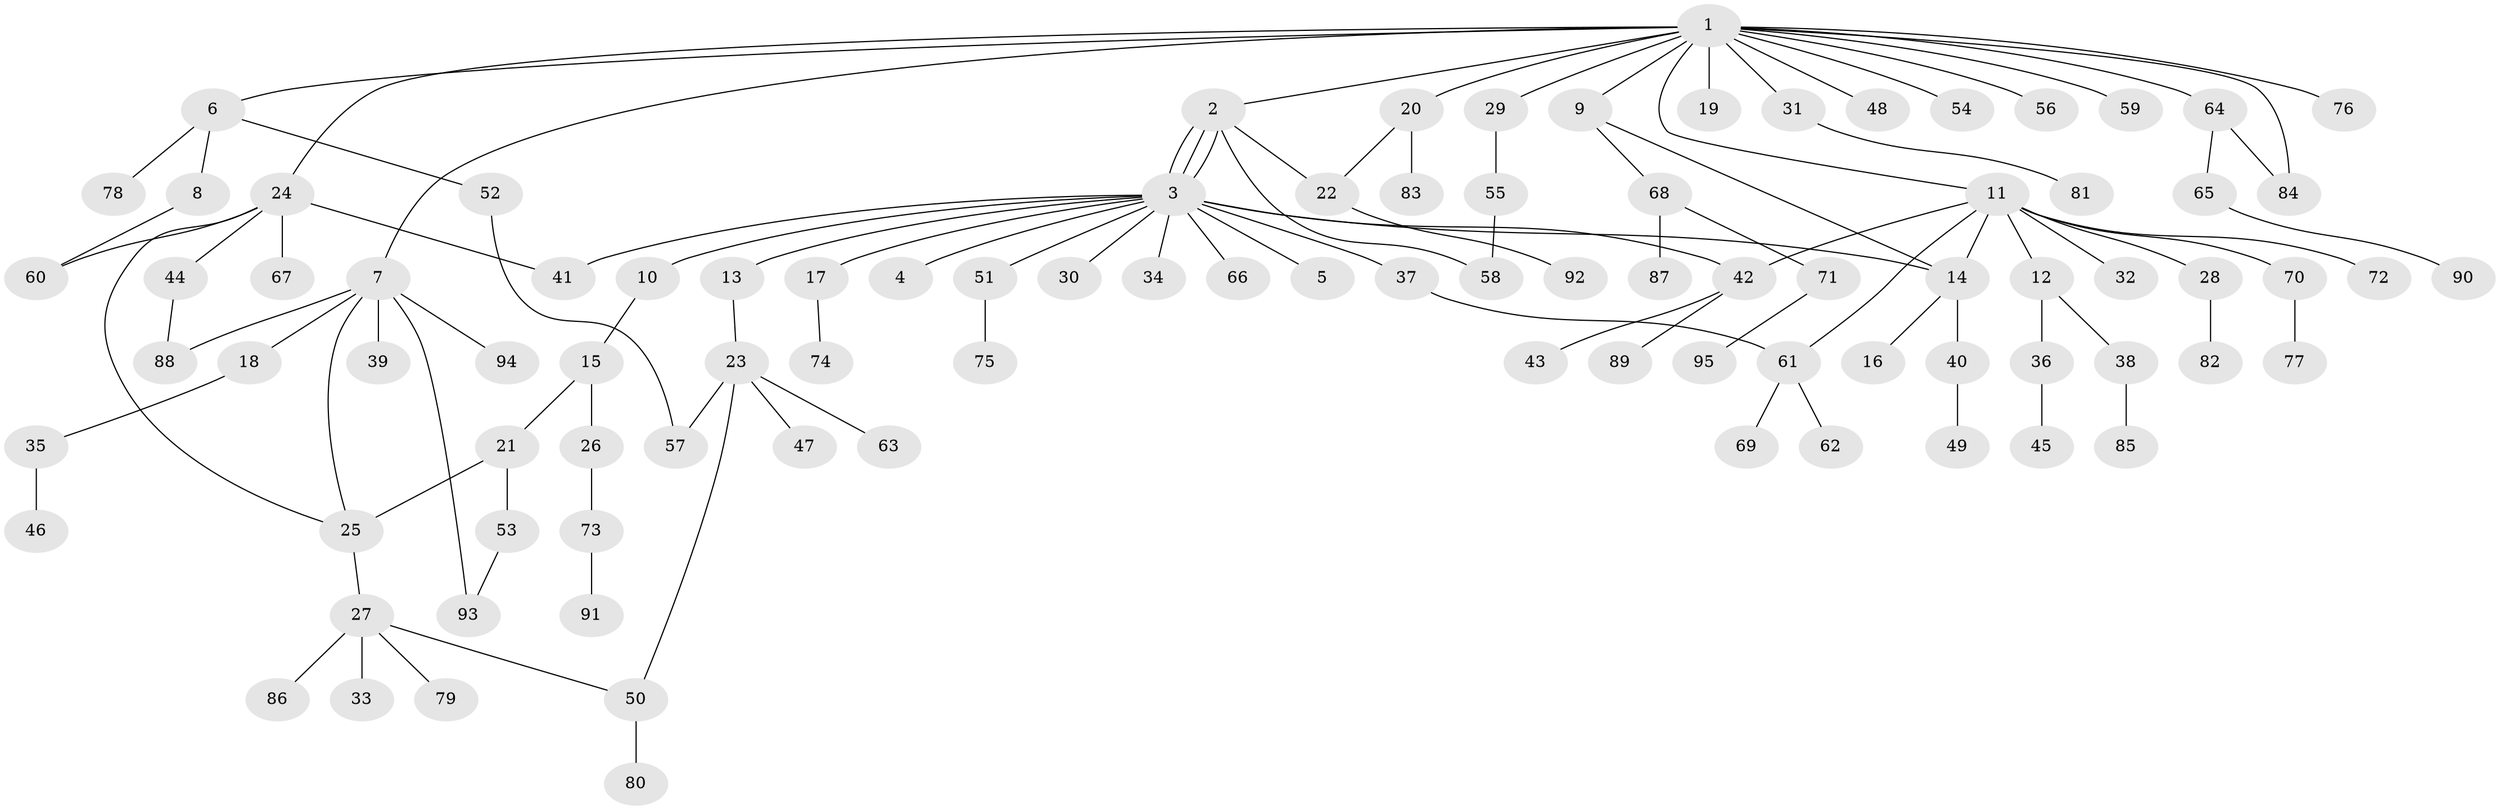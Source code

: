 // coarse degree distribution, {4: 0.06896551724137931, 13: 0.017241379310344827, 1: 0.4827586206896552, 2: 0.2413793103448276, 3: 0.10344827586206896, 5: 0.034482758620689655, 8: 0.017241379310344827, 6: 0.017241379310344827, 15: 0.017241379310344827}
// Generated by graph-tools (version 1.1) at 2025/36/03/04/25 23:36:57]
// undirected, 95 vertices, 111 edges
graph export_dot {
  node [color=gray90,style=filled];
  1;
  2;
  3;
  4;
  5;
  6;
  7;
  8;
  9;
  10;
  11;
  12;
  13;
  14;
  15;
  16;
  17;
  18;
  19;
  20;
  21;
  22;
  23;
  24;
  25;
  26;
  27;
  28;
  29;
  30;
  31;
  32;
  33;
  34;
  35;
  36;
  37;
  38;
  39;
  40;
  41;
  42;
  43;
  44;
  45;
  46;
  47;
  48;
  49;
  50;
  51;
  52;
  53;
  54;
  55;
  56;
  57;
  58;
  59;
  60;
  61;
  62;
  63;
  64;
  65;
  66;
  67;
  68;
  69;
  70;
  71;
  72;
  73;
  74;
  75;
  76;
  77;
  78;
  79;
  80;
  81;
  82;
  83;
  84;
  85;
  86;
  87;
  88;
  89;
  90;
  91;
  92;
  93;
  94;
  95;
  1 -- 2;
  1 -- 6;
  1 -- 7;
  1 -- 9;
  1 -- 11;
  1 -- 19;
  1 -- 20;
  1 -- 24;
  1 -- 29;
  1 -- 31;
  1 -- 48;
  1 -- 54;
  1 -- 56;
  1 -- 59;
  1 -- 64;
  1 -- 76;
  1 -- 84;
  2 -- 3;
  2 -- 3;
  2 -- 3;
  2 -- 22;
  2 -- 58;
  3 -- 4;
  3 -- 5;
  3 -- 10;
  3 -- 13;
  3 -- 14;
  3 -- 17;
  3 -- 30;
  3 -- 34;
  3 -- 37;
  3 -- 41;
  3 -- 42;
  3 -- 51;
  3 -- 66;
  6 -- 8;
  6 -- 52;
  6 -- 78;
  7 -- 18;
  7 -- 25;
  7 -- 39;
  7 -- 88;
  7 -- 93;
  7 -- 94;
  8 -- 60;
  9 -- 14;
  9 -- 68;
  10 -- 15;
  11 -- 12;
  11 -- 14;
  11 -- 28;
  11 -- 32;
  11 -- 42;
  11 -- 61;
  11 -- 70;
  11 -- 72;
  12 -- 36;
  12 -- 38;
  13 -- 23;
  14 -- 16;
  14 -- 40;
  15 -- 21;
  15 -- 26;
  17 -- 74;
  18 -- 35;
  20 -- 22;
  20 -- 83;
  21 -- 25;
  21 -- 53;
  22 -- 92;
  23 -- 47;
  23 -- 50;
  23 -- 57;
  23 -- 63;
  24 -- 25;
  24 -- 41;
  24 -- 44;
  24 -- 60;
  24 -- 67;
  25 -- 27;
  26 -- 73;
  27 -- 33;
  27 -- 50;
  27 -- 79;
  27 -- 86;
  28 -- 82;
  29 -- 55;
  31 -- 81;
  35 -- 46;
  36 -- 45;
  37 -- 61;
  38 -- 85;
  40 -- 49;
  42 -- 43;
  42 -- 89;
  44 -- 88;
  50 -- 80;
  51 -- 75;
  52 -- 57;
  53 -- 93;
  55 -- 58;
  61 -- 62;
  61 -- 69;
  64 -- 65;
  64 -- 84;
  65 -- 90;
  68 -- 71;
  68 -- 87;
  70 -- 77;
  71 -- 95;
  73 -- 91;
}
